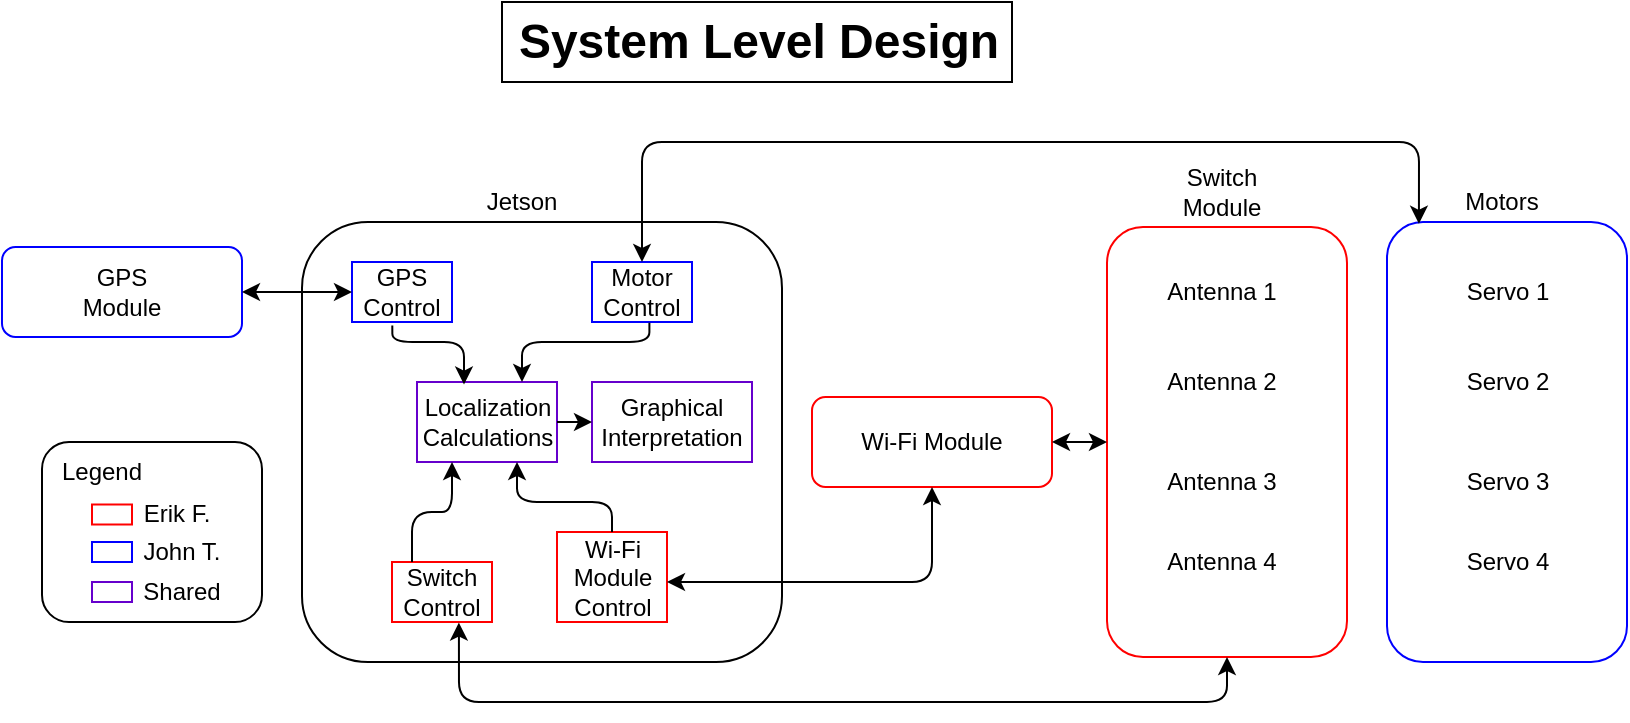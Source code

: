 <mxfile version="14.2.7" type="github">
  <diagram id="iUi8g271cqGeeiUrCEH1" name="Page-1">
    <mxGraphModel dx="981" dy="526" grid="1" gridSize="10" guides="1" tooltips="1" connect="1" arrows="1" fold="1" page="1" pageScale="1" pageWidth="850" pageHeight="1100" math="0" shadow="0">
      <root>
        <mxCell id="0" />
        <mxCell id="1" parent="0" />
        <mxCell id="WtF5FToV0hVjw0mfeZgF-1" value="" style="rounded=1;whiteSpace=wrap;html=1;" vertex="1" parent="1">
          <mxGeometry x="180" y="230" width="240" height="220" as="geometry" />
        </mxCell>
        <mxCell id="WtF5FToV0hVjw0mfeZgF-2" value="Jetson" style="text;html=1;strokeColor=none;fillColor=none;align=center;verticalAlign=middle;whiteSpace=wrap;rounded=0;" vertex="1" parent="1">
          <mxGeometry x="270" y="210" width="40" height="20" as="geometry" />
        </mxCell>
        <mxCell id="WtF5FToV0hVjw0mfeZgF-3" value="GPS Control" style="text;html=1;fillColor=none;align=center;verticalAlign=middle;whiteSpace=wrap;rounded=0;strokeColor=#0000FF;" vertex="1" parent="1">
          <mxGeometry x="205" y="250" width="50" height="30" as="geometry" />
        </mxCell>
        <mxCell id="WtF5FToV0hVjw0mfeZgF-5" value="Wi-Fi Module Control" style="text;html=1;align=center;verticalAlign=middle;whiteSpace=wrap;rounded=0;strokeColor=#FF0000;" vertex="1" parent="1">
          <mxGeometry x="307.5" y="385" width="55" height="45" as="geometry" />
        </mxCell>
        <mxCell id="WtF5FToV0hVjw0mfeZgF-6" value="Switch Control" style="text;html=1;fillColor=none;align=center;verticalAlign=middle;whiteSpace=wrap;rounded=0;strokeColor=#FF0000;" vertex="1" parent="1">
          <mxGeometry x="225" y="400" width="50" height="30" as="geometry" />
        </mxCell>
        <mxCell id="WtF5FToV0hVjw0mfeZgF-7" value="Motor Control" style="text;html=1;fillColor=none;align=center;verticalAlign=middle;whiteSpace=wrap;rounded=0;strokeColor=#0000FF;" vertex="1" parent="1">
          <mxGeometry x="325" y="250" width="50" height="30" as="geometry" />
        </mxCell>
        <mxCell id="WtF5FToV0hVjw0mfeZgF-9" value="Localization Calculations" style="text;html=1;fillColor=none;align=center;verticalAlign=middle;whiteSpace=wrap;rounded=0;strokeColor=#6600CC;" vertex="1" parent="1">
          <mxGeometry x="237.5" y="310" width="70" height="40" as="geometry" />
        </mxCell>
        <mxCell id="WtF5FToV0hVjw0mfeZgF-13" value="" style="edgeStyle=elbowEdgeStyle;elbow=vertical;endArrow=classic;html=1;entryX=0.25;entryY=1;entryDx=0;entryDy=0;" edge="1" parent="1" target="WtF5FToV0hVjw0mfeZgF-9">
          <mxGeometry width="50" height="50" relative="1" as="geometry">
            <mxPoint x="235" y="400" as="sourcePoint" />
            <mxPoint x="285" y="350" as="targetPoint" />
          </mxGeometry>
        </mxCell>
        <mxCell id="WtF5FToV0hVjw0mfeZgF-15" value="" style="edgeStyle=segmentEdgeStyle;endArrow=classic;html=1;entryX=0.75;entryY=0;entryDx=0;entryDy=0;exitX=0.574;exitY=1.011;exitDx=0;exitDy=0;exitPerimeter=0;" edge="1" parent="1" source="WtF5FToV0hVjw0mfeZgF-7" target="WtF5FToV0hVjw0mfeZgF-9">
          <mxGeometry width="50" height="50" relative="1" as="geometry">
            <mxPoint x="335" y="290" as="sourcePoint" />
            <mxPoint x="385" y="240" as="targetPoint" />
            <Array as="points">
              <mxPoint x="354" y="290" />
              <mxPoint x="290" y="290" />
            </Array>
          </mxGeometry>
        </mxCell>
        <mxCell id="WtF5FToV0hVjw0mfeZgF-16" value="" style="edgeStyle=segmentEdgeStyle;endArrow=classic;html=1;entryX=0.329;entryY=0.032;entryDx=0;entryDy=0;entryPerimeter=0;exitX=0.403;exitY=1.059;exitDx=0;exitDy=0;exitPerimeter=0;" edge="1" parent="1" source="WtF5FToV0hVjw0mfeZgF-3" target="WtF5FToV0hVjw0mfeZgF-9">
          <mxGeometry width="50" height="50" relative="1" as="geometry">
            <mxPoint x="225" y="300" as="sourcePoint" />
            <mxPoint x="275" y="250" as="targetPoint" />
            <Array as="points">
              <mxPoint x="225" y="290" />
              <mxPoint x="261" y="290" />
              <mxPoint x="261" y="311" />
            </Array>
          </mxGeometry>
        </mxCell>
        <mxCell id="WtF5FToV0hVjw0mfeZgF-17" value="" style="rounded=1;whiteSpace=wrap;html=1;strokeColor=#FF0000;" vertex="1" parent="1">
          <mxGeometry x="435" y="317.5" width="120" height="45" as="geometry" />
        </mxCell>
        <mxCell id="WtF5FToV0hVjw0mfeZgF-21" value="Switch Module" style="text;html=1;strokeColor=none;fillColor=none;align=center;verticalAlign=middle;whiteSpace=wrap;rounded=0;" vertex="1" parent="1">
          <mxGeometry x="605" y="200" width="70" height="30" as="geometry" />
        </mxCell>
        <mxCell id="WtF5FToV0hVjw0mfeZgF-22" value="" style="rounded=1;whiteSpace=wrap;html=1;strokeColor=#FF0000;" vertex="1" parent="1">
          <mxGeometry x="582.5" y="232.5" width="120" height="215" as="geometry" />
        </mxCell>
        <mxCell id="WtF5FToV0hVjw0mfeZgF-23" value="Wi-Fi Module" style="text;html=1;strokeColor=none;fillColor=none;align=center;verticalAlign=middle;whiteSpace=wrap;rounded=0;" vertex="1" parent="1">
          <mxGeometry x="455" y="325" width="80" height="30" as="geometry" />
        </mxCell>
        <mxCell id="WtF5FToV0hVjw0mfeZgF-24" value="" style="rounded=1;whiteSpace=wrap;html=1;strokeColor=#0000FF;" vertex="1" parent="1">
          <mxGeometry x="30" y="242.5" width="120" height="45" as="geometry" />
        </mxCell>
        <mxCell id="WtF5FToV0hVjw0mfeZgF-25" value="GPS Module" style="text;html=1;strokeColor=none;fillColor=none;align=center;verticalAlign=middle;whiteSpace=wrap;rounded=0;" vertex="1" parent="1">
          <mxGeometry x="55" y="255" width="70" height="20" as="geometry" />
        </mxCell>
        <mxCell id="WtF5FToV0hVjw0mfeZgF-26" value="" style="rounded=1;whiteSpace=wrap;html=1;strokeColor=#0000FF;" vertex="1" parent="1">
          <mxGeometry x="722.5" y="230" width="120" height="220" as="geometry" />
        </mxCell>
        <mxCell id="WtF5FToV0hVjw0mfeZgF-27" value="Motors" style="text;html=1;strokeColor=none;fillColor=none;align=center;verticalAlign=middle;whiteSpace=wrap;rounded=0;" vertex="1" parent="1">
          <mxGeometry x="745" y="210" width="70" height="20" as="geometry" />
        </mxCell>
        <mxCell id="WtF5FToV0hVjw0mfeZgF-31" value="Graphical Interpretation" style="text;html=1;fillColor=none;align=center;verticalAlign=middle;whiteSpace=wrap;rounded=0;strokeColor=#6600CC;" vertex="1" parent="1">
          <mxGeometry x="325" y="310" width="80" height="40" as="geometry" />
        </mxCell>
        <mxCell id="WtF5FToV0hVjw0mfeZgF-32" value="" style="edgeStyle=segmentEdgeStyle;endArrow=classic;html=1;exitX=0.5;exitY=0;exitDx=0;exitDy=0;" edge="1" parent="1" source="WtF5FToV0hVjw0mfeZgF-5">
          <mxGeometry width="50" height="50" relative="1" as="geometry">
            <mxPoint x="237.5" y="400" as="sourcePoint" />
            <mxPoint x="287.5" y="350" as="targetPoint" />
            <Array as="points">
              <mxPoint x="335" y="370" />
              <mxPoint x="287" y="370" />
            </Array>
          </mxGeometry>
        </mxCell>
        <mxCell id="WtF5FToV0hVjw0mfeZgF-33" value="" style="endArrow=classic;html=1;entryX=0;entryY=0.5;entryDx=0;entryDy=0;" edge="1" parent="1" target="WtF5FToV0hVjw0mfeZgF-31">
          <mxGeometry width="50" height="50" relative="1" as="geometry">
            <mxPoint x="307.5" y="330" as="sourcePoint" />
            <mxPoint x="357.5" y="280" as="targetPoint" />
          </mxGeometry>
        </mxCell>
        <mxCell id="WtF5FToV0hVjw0mfeZgF-35" value="Servo 1" style="text;html=1;strokeColor=none;fillColor=none;align=center;verticalAlign=middle;whiteSpace=wrap;rounded=0;" vertex="1" parent="1">
          <mxGeometry x="757.5" y="255" width="50" height="20" as="geometry" />
        </mxCell>
        <mxCell id="WtF5FToV0hVjw0mfeZgF-37" value="Servo 2" style="text;html=1;strokeColor=none;fillColor=none;align=center;verticalAlign=middle;whiteSpace=wrap;rounded=0;" vertex="1" parent="1">
          <mxGeometry x="757.5" y="300" width="50" height="20" as="geometry" />
        </mxCell>
        <mxCell id="WtF5FToV0hVjw0mfeZgF-39" value="Servo 3" style="text;html=1;strokeColor=none;fillColor=none;align=center;verticalAlign=middle;whiteSpace=wrap;rounded=0;" vertex="1" parent="1">
          <mxGeometry x="757.5" y="350" width="50" height="20" as="geometry" />
        </mxCell>
        <mxCell id="WtF5FToV0hVjw0mfeZgF-40" value="Servo 4" style="text;html=1;strokeColor=none;fillColor=none;align=center;verticalAlign=middle;whiteSpace=wrap;rounded=0;" vertex="1" parent="1">
          <mxGeometry x="757.5" y="390" width="50" height="20" as="geometry" />
        </mxCell>
        <mxCell id="WtF5FToV0hVjw0mfeZgF-45" value="Antenna 2" style="text;html=1;strokeColor=none;fillColor=none;align=center;verticalAlign=middle;whiteSpace=wrap;rounded=0;" vertex="1" parent="1">
          <mxGeometry x="610" y="300" width="60" height="20" as="geometry" />
        </mxCell>
        <mxCell id="WtF5FToV0hVjw0mfeZgF-46" value="Antenna 1" style="text;html=1;strokeColor=none;fillColor=none;align=center;verticalAlign=middle;whiteSpace=wrap;rounded=0;" vertex="1" parent="1">
          <mxGeometry x="610" y="255" width="60" height="20" as="geometry" />
        </mxCell>
        <mxCell id="WtF5FToV0hVjw0mfeZgF-47" value="Antenna 3" style="text;html=1;strokeColor=none;fillColor=none;align=center;verticalAlign=middle;whiteSpace=wrap;rounded=0;" vertex="1" parent="1">
          <mxGeometry x="610" y="350" width="60" height="20" as="geometry" />
        </mxCell>
        <mxCell id="WtF5FToV0hVjw0mfeZgF-48" value="Antenna 4" style="text;html=1;strokeColor=none;fillColor=none;align=center;verticalAlign=middle;whiteSpace=wrap;rounded=0;" vertex="1" parent="1">
          <mxGeometry x="610" y="390" width="60" height="20" as="geometry" />
        </mxCell>
        <mxCell id="WtF5FToV0hVjw0mfeZgF-50" value="" style="edgeStyle=segmentEdgeStyle;endArrow=classic;html=1;entryX=0.5;entryY=1;entryDx=0;entryDy=0;startArrow=classic;startFill=1;" edge="1" parent="1" target="WtF5FToV0hVjw0mfeZgF-17">
          <mxGeometry width="50" height="50" relative="1" as="geometry">
            <mxPoint x="362.5" y="410" as="sourcePoint" />
            <mxPoint x="412.5" y="360" as="targetPoint" />
            <Array as="points">
              <mxPoint x="495" y="410" />
            </Array>
          </mxGeometry>
        </mxCell>
        <mxCell id="WtF5FToV0hVjw0mfeZgF-52" value="" style="edgeStyle=segmentEdgeStyle;endArrow=classic;html=1;exitX=0.669;exitY=1.01;exitDx=0;exitDy=0;exitPerimeter=0;entryX=0.5;entryY=1;entryDx=0;entryDy=0;startArrow=classic;startFill=1;" edge="1" parent="1" source="WtF5FToV0hVjw0mfeZgF-6" target="WtF5FToV0hVjw0mfeZgF-22">
          <mxGeometry width="50" height="50" relative="1" as="geometry">
            <mxPoint x="455" y="510" as="sourcePoint" />
            <mxPoint x="505" y="460" as="targetPoint" />
            <Array as="points">
              <mxPoint x="258" y="470" />
              <mxPoint x="642" y="470" />
            </Array>
          </mxGeometry>
        </mxCell>
        <mxCell id="WtF5FToV0hVjw0mfeZgF-54" value="" style="endArrow=classic;startArrow=classic;html=1;exitX=1;exitY=0.5;exitDx=0;exitDy=0;entryX=0;entryY=0.5;entryDx=0;entryDy=0;" edge="1" parent="1" source="WtF5FToV0hVjw0mfeZgF-17" target="WtF5FToV0hVjw0mfeZgF-22">
          <mxGeometry width="50" height="50" relative="1" as="geometry">
            <mxPoint x="480" y="380" as="sourcePoint" />
            <mxPoint x="530" y="330" as="targetPoint" />
          </mxGeometry>
        </mxCell>
        <mxCell id="WtF5FToV0hVjw0mfeZgF-56" value="" style="edgeStyle=segmentEdgeStyle;endArrow=classic;html=1;entryX=0.133;entryY=0.004;entryDx=0;entryDy=0;entryPerimeter=0;exitX=0.5;exitY=0;exitDx=0;exitDy=0;startArrow=classic;startFill=1;" edge="1" parent="1" source="WtF5FToV0hVjw0mfeZgF-7" target="WtF5FToV0hVjw0mfeZgF-26">
          <mxGeometry width="50" height="50" relative="1" as="geometry">
            <mxPoint x="425" y="190" as="sourcePoint" />
            <mxPoint x="475" y="140" as="targetPoint" />
            <Array as="points">
              <mxPoint x="350" y="190" />
              <mxPoint x="738" y="190" />
            </Array>
          </mxGeometry>
        </mxCell>
        <mxCell id="WtF5FToV0hVjw0mfeZgF-57" value="System Level Design" style="text;html=1;fontSize=24;fontStyle=1;verticalAlign=middle;align=center;strokeColor=#000000;" vertex="1" parent="1">
          <mxGeometry x="280" y="120" width="255" height="40" as="geometry" />
        </mxCell>
        <mxCell id="WtF5FToV0hVjw0mfeZgF-60" value="" style="endArrow=classic;startArrow=classic;html=1;strokeColor=#000000;entryX=0;entryY=0.5;entryDx=0;entryDy=0;exitX=1;exitY=0.5;exitDx=0;exitDy=0;" edge="1" parent="1" source="WtF5FToV0hVjw0mfeZgF-24" target="WtF5FToV0hVjw0mfeZgF-3">
          <mxGeometry width="50" height="50" relative="1" as="geometry">
            <mxPoint x="150" y="270" as="sourcePoint" />
            <mxPoint x="200" y="220" as="targetPoint" />
          </mxGeometry>
        </mxCell>
        <mxCell id="WtF5FToV0hVjw0mfeZgF-62" value="" style="rounded=1;whiteSpace=wrap;html=1;strokeColor=#000000;" vertex="1" parent="1">
          <mxGeometry x="50" y="340" width="110" height="90" as="geometry" />
        </mxCell>
        <mxCell id="WtF5FToV0hVjw0mfeZgF-63" value="Legend" style="text;html=1;strokeColor=none;fillColor=none;align=center;verticalAlign=middle;whiteSpace=wrap;rounded=0;" vertex="1" parent="1">
          <mxGeometry x="60" y="345" width="40" height="20" as="geometry" />
        </mxCell>
        <mxCell id="WtF5FToV0hVjw0mfeZgF-64" value="Erik F." style="text;html=1;strokeColor=none;fillColor=none;align=center;verticalAlign=middle;whiteSpace=wrap;rounded=0;" vertex="1" parent="1">
          <mxGeometry x="95" y="366.25" width="45" height="20" as="geometry" />
        </mxCell>
        <mxCell id="WtF5FToV0hVjw0mfeZgF-65" value="John T." style="text;html=1;strokeColor=none;fillColor=none;align=center;verticalAlign=middle;whiteSpace=wrap;rounded=0;" vertex="1" parent="1">
          <mxGeometry x="95" y="385" width="50" height="20" as="geometry" />
        </mxCell>
        <mxCell id="WtF5FToV0hVjw0mfeZgF-66" value="" style="rounded=0;whiteSpace=wrap;html=1;fillColor=none;strokeColor=#FF0000;" vertex="1" parent="1">
          <mxGeometry x="75" y="371.25" width="20" height="10" as="geometry" />
        </mxCell>
        <mxCell id="WtF5FToV0hVjw0mfeZgF-67" value="" style="rounded=0;whiteSpace=wrap;html=1;fillColor=none;strokeColor=#0000FF;" vertex="1" parent="1">
          <mxGeometry x="75" y="390" width="20" height="10" as="geometry" />
        </mxCell>
        <mxCell id="WtF5FToV0hVjw0mfeZgF-72" value="Shared" style="text;html=1;strokeColor=none;fillColor=none;align=center;verticalAlign=middle;whiteSpace=wrap;rounded=0;" vertex="1" parent="1">
          <mxGeometry x="95" y="405" width="50" height="20" as="geometry" />
        </mxCell>
        <mxCell id="WtF5FToV0hVjw0mfeZgF-73" value="" style="rounded=0;whiteSpace=wrap;html=1;fillColor=none;strokeColor=#6600CC;" vertex="1" parent="1">
          <mxGeometry x="75" y="410" width="20" height="10" as="geometry" />
        </mxCell>
      </root>
    </mxGraphModel>
  </diagram>
</mxfile>
